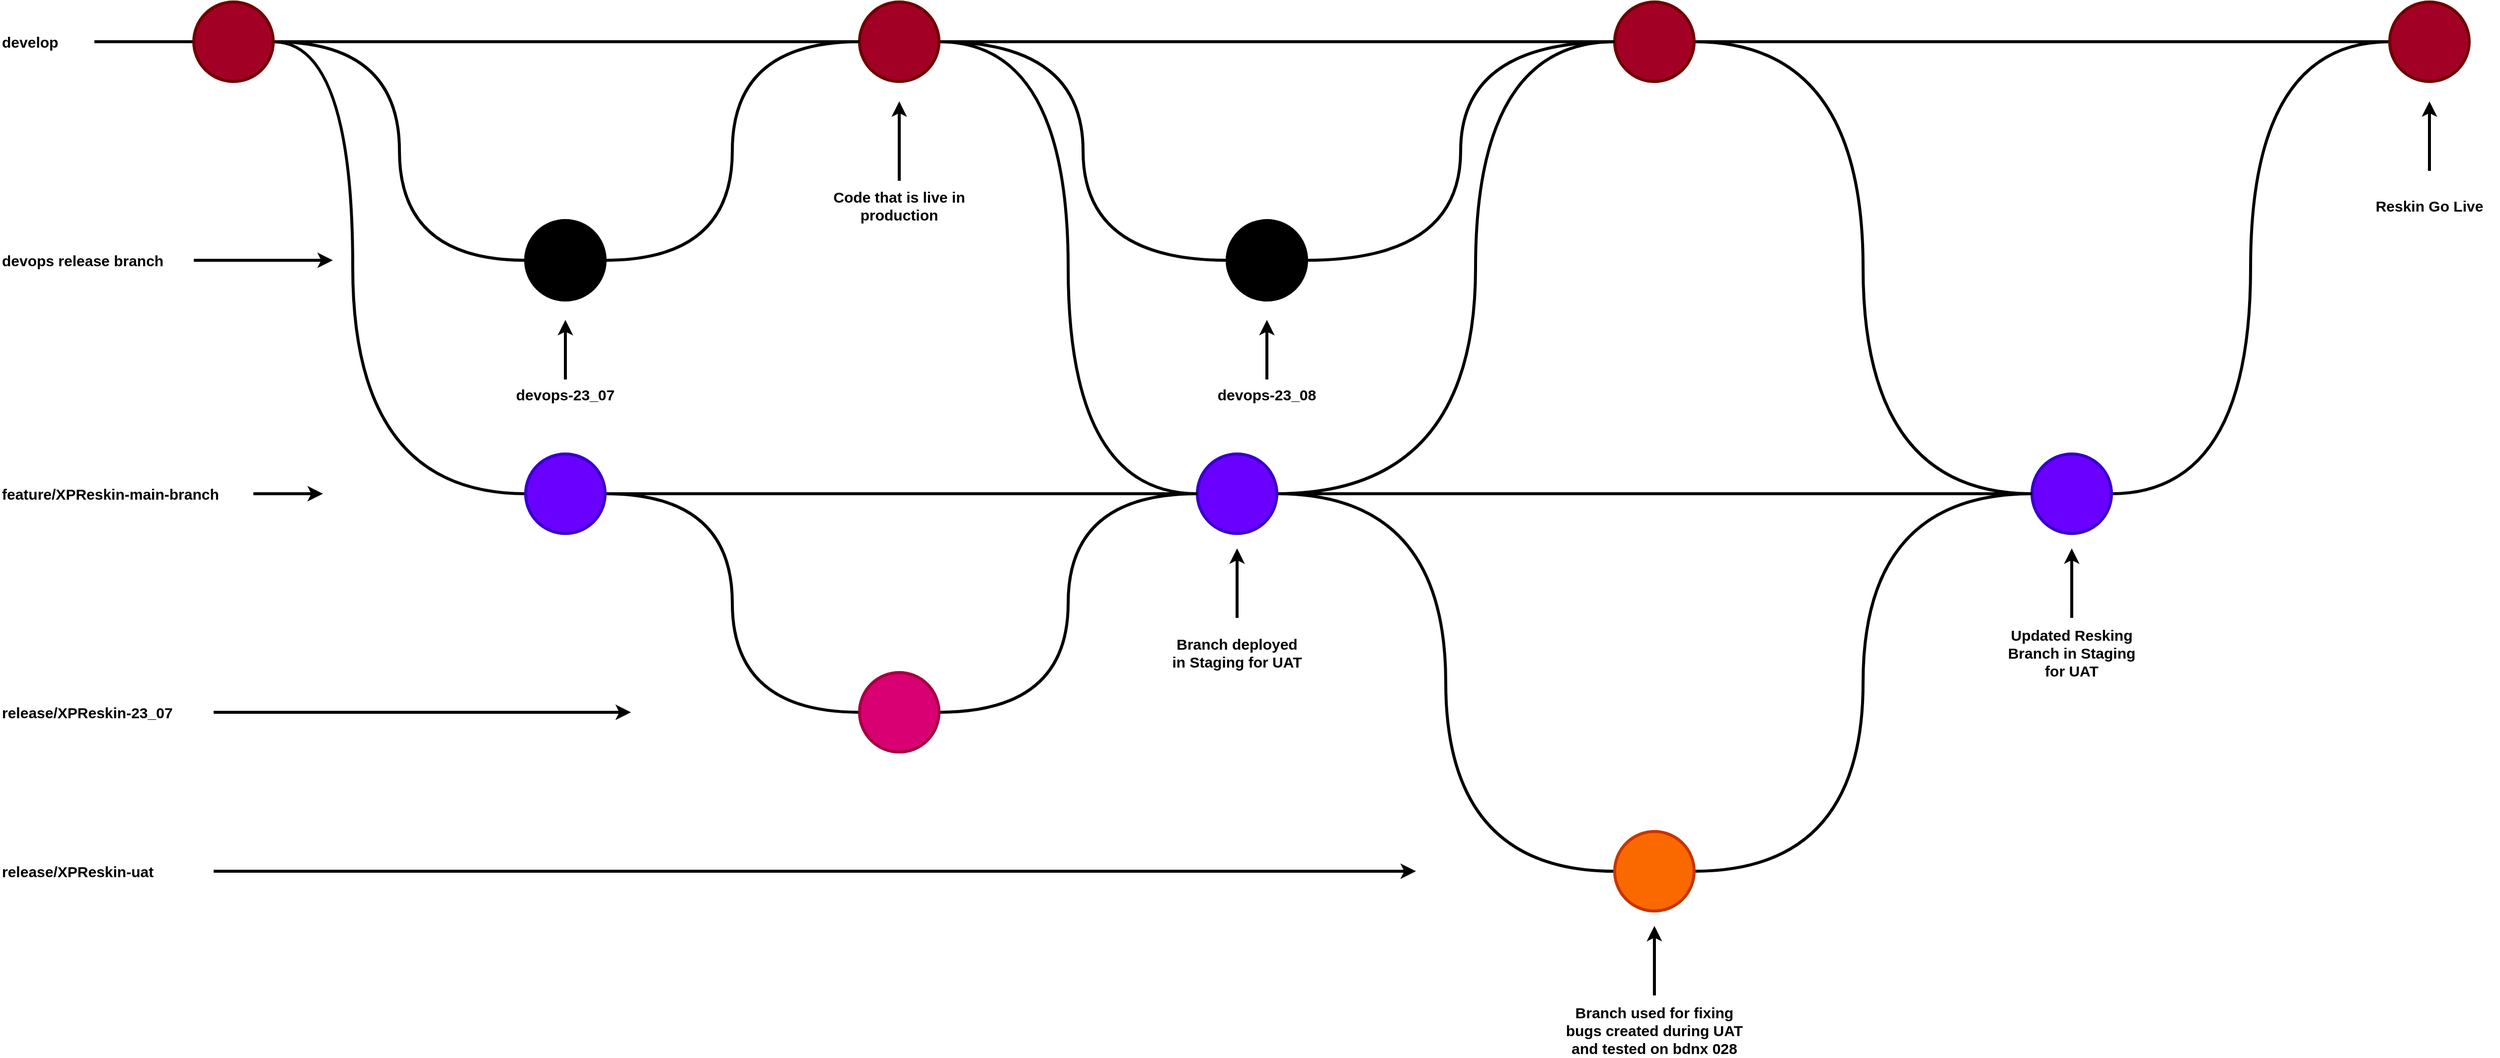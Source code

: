 <mxfile version="21.3.3" type="github">
  <diagram name="Page-1" id="XkX_cjjp-_KfIXsUQLew">
    <mxGraphModel dx="4558" dy="2154" grid="1" gridSize="10" guides="1" tooltips="1" connect="1" arrows="1" fold="1" page="1" pageScale="1" pageWidth="827" pageHeight="1169" math="0" shadow="0">
      <root>
        <mxCell id="0" />
        <mxCell id="1" parent="0" />
        <mxCell id="jHTALao59KUQ5XIKS-jL-4" style="edgeStyle=orthogonalEdgeStyle;rounded=0;orthogonalLoop=1;jettySize=auto;html=1;entryX=0;entryY=0.5;entryDx=0;entryDy=0;endArrow=none;endFill=0;curved=1;strokeWidth=3;fontStyle=1;fontSize=15;" parent="1" source="jHTALao59KUQ5XIKS-jL-1" target="jHTALao59KUQ5XIKS-jL-3" edge="1">
          <mxGeometry relative="1" as="geometry" />
        </mxCell>
        <mxCell id="jHTALao59KUQ5XIKS-jL-6" style="edgeStyle=orthogonalEdgeStyle;rounded=0;orthogonalLoop=1;jettySize=auto;html=1;entryX=0;entryY=0.5;entryDx=0;entryDy=0;curved=1;endArrow=none;endFill=0;strokeWidth=3;fontStyle=1;fontSize=15;" parent="1" source="jHTALao59KUQ5XIKS-jL-1" target="jHTALao59KUQ5XIKS-jL-5" edge="1">
          <mxGeometry relative="1" as="geometry" />
        </mxCell>
        <mxCell id="jHTALao59KUQ5XIKS-jL-7" style="edgeStyle=orthogonalEdgeStyle;rounded=0;orthogonalLoop=1;jettySize=auto;html=1;endArrow=none;endFill=0;strokeWidth=3;fontStyle=1;fontSize=15;" parent="1" source="jHTALao59KUQ5XIKS-jL-1" edge="1">
          <mxGeometry relative="1" as="geometry">
            <mxPoint x="-60" y="300" as="targetPoint" />
          </mxGeometry>
        </mxCell>
        <mxCell id="jHTALao59KUQ5XIKS-jL-17" style="edgeStyle=orthogonalEdgeStyle;rounded=0;orthogonalLoop=1;jettySize=auto;html=1;entryX=0;entryY=0.5;entryDx=0;entryDy=0;endArrow=none;endFill=0;curved=1;strokeWidth=3;fontStyle=1;fontSize=15;" parent="1" source="jHTALao59KUQ5XIKS-jL-1" target="jHTALao59KUQ5XIKS-jL-12" edge="1">
          <mxGeometry relative="1" as="geometry">
            <Array as="points">
              <mxPoint x="200" y="300" />
              <mxPoint x="200" y="755" />
            </Array>
          </mxGeometry>
        </mxCell>
        <mxCell id="jHTALao59KUQ5XIKS-jL-1" value="" style="ellipse;whiteSpace=wrap;html=1;aspect=fixed;fillColor=#a20025;fontColor=#ffffff;strokeColor=#6F0000;strokeWidth=3;fontStyle=1;fontSize=15;" parent="1" vertex="1">
          <mxGeometry x="40" y="260" width="80" height="80" as="geometry" />
        </mxCell>
        <mxCell id="jHTALao59KUQ5XIKS-jL-21" style="edgeStyle=orthogonalEdgeStyle;rounded=0;orthogonalLoop=1;jettySize=auto;html=1;entryX=0;entryY=0.5;entryDx=0;entryDy=0;endArrow=none;endFill=0;curved=1;strokeWidth=3;fontStyle=1;fontSize=15;" parent="1" source="jHTALao59KUQ5XIKS-jL-3" target="jHTALao59KUQ5XIKS-jL-19" edge="1">
          <mxGeometry relative="1" as="geometry" />
        </mxCell>
        <mxCell id="jHTALao59KUQ5XIKS-jL-30" style="edgeStyle=orthogonalEdgeStyle;rounded=0;orthogonalLoop=1;jettySize=auto;html=1;entryX=0;entryY=0.5;entryDx=0;entryDy=0;endArrow=none;endFill=0;strokeWidth=3;fontStyle=1;fontSize=15;" parent="1" source="jHTALao59KUQ5XIKS-jL-3" target="jHTALao59KUQ5XIKS-jL-28" edge="1">
          <mxGeometry relative="1" as="geometry" />
        </mxCell>
        <mxCell id="sXQy6IzuUlfNQ7wl0rQI-4" style="edgeStyle=orthogonalEdgeStyle;rounded=0;orthogonalLoop=1;jettySize=auto;html=1;entryX=0;entryY=0.5;entryDx=0;entryDy=0;curved=1;strokeWidth=3;endArrow=none;endFill=0;" parent="1" source="jHTALao59KUQ5XIKS-jL-3" target="sXQy6IzuUlfNQ7wl0rQI-3" edge="1">
          <mxGeometry relative="1" as="geometry" />
        </mxCell>
        <mxCell id="jHTALao59KUQ5XIKS-jL-3" value="" style="ellipse;whiteSpace=wrap;html=1;aspect=fixed;fillColor=#a20025;fontColor=#ffffff;strokeColor=#6F0000;strokeWidth=3;fontStyle=1;fontSize=15;" parent="1" vertex="1">
          <mxGeometry x="710" y="260" width="80" height="80" as="geometry" />
        </mxCell>
        <mxCell id="jHTALao59KUQ5XIKS-jL-9" style="edgeStyle=orthogonalEdgeStyle;rounded=0;orthogonalLoop=1;jettySize=auto;html=1;entryX=0;entryY=0.5;entryDx=0;entryDy=0;endArrow=none;endFill=0;curved=1;strokeWidth=3;fontStyle=1;fontSize=15;" parent="1" source="jHTALao59KUQ5XIKS-jL-5" target="jHTALao59KUQ5XIKS-jL-3" edge="1">
          <mxGeometry relative="1" as="geometry" />
        </mxCell>
        <mxCell id="jHTALao59KUQ5XIKS-jL-5" value="" style="ellipse;whiteSpace=wrap;html=1;aspect=fixed;fillColor=#000000;fillStyle=solid;strokeWidth=3;fontStyle=1;fontSize=15;" parent="1" vertex="1">
          <mxGeometry x="374" y="480" width="80" height="80" as="geometry" />
        </mxCell>
        <mxCell id="jHTALao59KUQ5XIKS-jL-8" value="develop" style="text;strokeColor=none;align=left;fillColor=none;html=1;verticalAlign=middle;whiteSpace=wrap;rounded=0;strokeWidth=3;fontStyle=1;fontSize=15;" parent="1" vertex="1">
          <mxGeometry x="-155" y="285" width="60" height="30" as="geometry" />
        </mxCell>
        <mxCell id="jHTALao59KUQ5XIKS-jL-11" style="edgeStyle=orthogonalEdgeStyle;rounded=0;orthogonalLoop=1;jettySize=auto;html=1;strokeWidth=3;fontStyle=1;fontSize=15;" parent="1" source="jHTALao59KUQ5XIKS-jL-10" edge="1">
          <mxGeometry relative="1" as="geometry">
            <mxPoint x="180" y="520" as="targetPoint" />
          </mxGeometry>
        </mxCell>
        <mxCell id="jHTALao59KUQ5XIKS-jL-10" value="devops release branch" style="text;strokeColor=none;align=left;fillColor=none;html=1;verticalAlign=middle;whiteSpace=wrap;rounded=0;strokeWidth=3;fontStyle=1;fontSize=15;" parent="1" vertex="1">
          <mxGeometry x="-155" y="505" width="195" height="30" as="geometry" />
        </mxCell>
        <mxCell id="jHTALao59KUQ5XIKS-jL-20" style="edgeStyle=orthogonalEdgeStyle;rounded=0;orthogonalLoop=1;jettySize=auto;html=1;endArrow=none;endFill=0;strokeWidth=3;fontStyle=1;fontSize=15;" parent="1" source="jHTALao59KUQ5XIKS-jL-12" target="jHTALao59KUQ5XIKS-jL-19" edge="1">
          <mxGeometry relative="1" as="geometry" />
        </mxCell>
        <mxCell id="jHTALao59KUQ5XIKS-jL-24" style="edgeStyle=orthogonalEdgeStyle;rounded=0;orthogonalLoop=1;jettySize=auto;html=1;entryX=0;entryY=0.5;entryDx=0;entryDy=0;curved=1;endArrow=none;endFill=0;strokeWidth=3;fontStyle=1;fontSize=15;" parent="1" source="jHTALao59KUQ5XIKS-jL-12" target="jHTALao59KUQ5XIKS-jL-23" edge="1">
          <mxGeometry relative="1" as="geometry" />
        </mxCell>
        <mxCell id="jHTALao59KUQ5XIKS-jL-12" value="" style="ellipse;whiteSpace=wrap;html=1;aspect=fixed;fillColor=#6a00ff;fontColor=#ffffff;strokeColor=#3700CC;strokeWidth=3;fontStyle=1;fontSize=15;" parent="1" vertex="1">
          <mxGeometry x="374" y="715" width="80" height="80" as="geometry" />
        </mxCell>
        <mxCell id="jHTALao59KUQ5XIKS-jL-25" style="edgeStyle=orthogonalEdgeStyle;rounded=0;orthogonalLoop=1;jettySize=auto;html=1;strokeWidth=3;fontStyle=1;fontSize=15;" parent="1" source="jHTALao59KUQ5XIKS-jL-14" edge="1">
          <mxGeometry relative="1" as="geometry">
            <mxPoint x="480.0" y="975" as="targetPoint" />
          </mxGeometry>
        </mxCell>
        <mxCell id="jHTALao59KUQ5XIKS-jL-14" value="release/XPReskin-23_07" style="text;strokeColor=none;align=left;fillColor=none;html=1;verticalAlign=middle;whiteSpace=wrap;rounded=0;strokeWidth=3;fontStyle=1;fontSize=15;" parent="1" vertex="1">
          <mxGeometry x="-155" y="960" width="215" height="30" as="geometry" />
        </mxCell>
        <mxCell id="jHTALao59KUQ5XIKS-jL-16" style="edgeStyle=orthogonalEdgeStyle;rounded=0;orthogonalLoop=1;jettySize=auto;html=1;strokeWidth=3;fontStyle=1;fontSize=15;" parent="1" source="jHTALao59KUQ5XIKS-jL-15" edge="1">
          <mxGeometry relative="1" as="geometry">
            <mxPoint x="170" y="755" as="targetPoint" />
          </mxGeometry>
        </mxCell>
        <mxCell id="jHTALao59KUQ5XIKS-jL-15" value="feature/XPReskin-main-branch" style="text;strokeColor=none;align=left;fillColor=none;html=1;verticalAlign=middle;whiteSpace=wrap;rounded=0;strokeWidth=3;fontStyle=1;fontSize=15;" parent="1" vertex="1">
          <mxGeometry x="-155" y="740" width="255" height="30" as="geometry" />
        </mxCell>
        <mxCell id="jHTALao59KUQ5XIKS-jL-29" style="edgeStyle=orthogonalEdgeStyle;rounded=0;orthogonalLoop=1;jettySize=auto;html=1;entryX=0;entryY=0.5;entryDx=0;entryDy=0;curved=1;endArrow=none;endFill=0;strokeWidth=3;fontStyle=1;fontSize=15;" parent="1" source="jHTALao59KUQ5XIKS-jL-19" target="jHTALao59KUQ5XIKS-jL-28" edge="1">
          <mxGeometry relative="1" as="geometry">
            <Array as="points">
              <mxPoint x="1330" y="755" />
              <mxPoint x="1330" y="300" />
            </Array>
          </mxGeometry>
        </mxCell>
        <mxCell id="sXQy6IzuUlfNQ7wl0rQI-10" style="edgeStyle=orthogonalEdgeStyle;rounded=0;orthogonalLoop=1;jettySize=auto;html=1;strokeWidth=3;endArrow=none;endFill=0;" parent="1" source="jHTALao59KUQ5XIKS-jL-19" target="sXQy6IzuUlfNQ7wl0rQI-8" edge="1">
          <mxGeometry relative="1" as="geometry" />
        </mxCell>
        <mxCell id="sXQy6IzuUlfNQ7wl0rQI-18" style="edgeStyle=orthogonalEdgeStyle;rounded=0;orthogonalLoop=1;jettySize=auto;html=1;entryX=0;entryY=0.5;entryDx=0;entryDy=0;endArrow=none;endFill=0;curved=1;strokeWidth=3;" parent="1" source="jHTALao59KUQ5XIKS-jL-19" target="sXQy6IzuUlfNQ7wl0rQI-15" edge="1">
          <mxGeometry relative="1" as="geometry" />
        </mxCell>
        <mxCell id="jHTALao59KUQ5XIKS-jL-19" value="" style="ellipse;whiteSpace=wrap;html=1;aspect=fixed;fillColor=#6a00ff;fontColor=#ffffff;strokeColor=#3700CC;strokeWidth=3;fontStyle=1;fontSize=15;" parent="1" vertex="1">
          <mxGeometry x="1050" y="715" width="80" height="80" as="geometry" />
        </mxCell>
        <mxCell id="jHTALao59KUQ5XIKS-jL-27" style="edgeStyle=orthogonalEdgeStyle;rounded=0;orthogonalLoop=1;jettySize=auto;html=1;entryX=0;entryY=0.5;entryDx=0;entryDy=0;curved=1;endArrow=none;endFill=0;strokeWidth=3;fontStyle=1;fontSize=15;" parent="1" source="jHTALao59KUQ5XIKS-jL-23" target="jHTALao59KUQ5XIKS-jL-19" edge="1">
          <mxGeometry relative="1" as="geometry" />
        </mxCell>
        <mxCell id="jHTALao59KUQ5XIKS-jL-23" value="" style="ellipse;whiteSpace=wrap;html=1;aspect=fixed;fillColor=#d80073;fontColor=#ffffff;strokeColor=#A50040;strokeWidth=3;fontStyle=1;fontSize=15;" parent="1" vertex="1">
          <mxGeometry x="710" y="935" width="80" height="80" as="geometry" />
        </mxCell>
        <mxCell id="sXQy6IzuUlfNQ7wl0rQI-9" style="edgeStyle=orthogonalEdgeStyle;rounded=0;orthogonalLoop=1;jettySize=auto;html=1;entryX=0;entryY=0.5;entryDx=0;entryDy=0;curved=1;strokeWidth=3;endArrow=none;endFill=0;" parent="1" source="jHTALao59KUQ5XIKS-jL-28" target="sXQy6IzuUlfNQ7wl0rQI-8" edge="1">
          <mxGeometry relative="1" as="geometry" />
        </mxCell>
        <mxCell id="sXQy6IzuUlfNQ7wl0rQI-14" style="edgeStyle=orthogonalEdgeStyle;rounded=0;orthogonalLoop=1;jettySize=auto;html=1;endArrow=none;endFill=0;strokeWidth=3;" parent="1" source="jHTALao59KUQ5XIKS-jL-28" target="sXQy6IzuUlfNQ7wl0rQI-13" edge="1">
          <mxGeometry relative="1" as="geometry" />
        </mxCell>
        <mxCell id="jHTALao59KUQ5XIKS-jL-28" value="" style="ellipse;whiteSpace=wrap;html=1;aspect=fixed;fillColor=#a20025;fontColor=#ffffff;strokeColor=#6F0000;strokeWidth=3;fontStyle=1;fontSize=15;" parent="1" vertex="1">
          <mxGeometry x="1470" y="260" width="80" height="80" as="geometry" />
        </mxCell>
        <mxCell id="jHTALao59KUQ5XIKS-jL-34" style="edgeStyle=orthogonalEdgeStyle;rounded=0;orthogonalLoop=1;jettySize=auto;html=1;strokeWidth=3;fontStyle=1;fontSize=15;" parent="1" edge="1">
          <mxGeometry relative="1" as="geometry">
            <mxPoint x="1090" y="810" as="targetPoint" />
            <mxPoint x="1090" y="880" as="sourcePoint" />
          </mxGeometry>
        </mxCell>
        <mxCell id="jHTALao59KUQ5XIKS-jL-33" value="Branch deployed in Staging for UAT" style="text;html=1;strokeColor=none;fillColor=none;align=center;verticalAlign=middle;whiteSpace=wrap;rounded=0;strokeWidth=3;fontStyle=1;fontSize=15;" parent="1" vertex="1">
          <mxGeometry x="1020" y="900" width="140" height="30" as="geometry" />
        </mxCell>
        <mxCell id="jHTALao59KUQ5XIKS-jL-39" style="edgeStyle=orthogonalEdgeStyle;rounded=0;orthogonalLoop=1;jettySize=auto;html=1;strokeWidth=3;fontStyle=1;fontSize=15;" parent="1" edge="1">
          <mxGeometry relative="1" as="geometry">
            <mxPoint x="750" y="360" as="targetPoint" />
            <mxPoint x="750" y="440" as="sourcePoint" />
          </mxGeometry>
        </mxCell>
        <mxCell id="jHTALao59KUQ5XIKS-jL-40" value="Code that is live in production" style="text;html=1;strokeColor=none;fillColor=none;align=center;verticalAlign=middle;whiteSpace=wrap;rounded=0;strokeWidth=3;fontStyle=1;fontSize=15;" parent="1" vertex="1">
          <mxGeometry x="680" y="450" width="140" height="30" as="geometry" />
        </mxCell>
        <mxCell id="sXQy6IzuUlfNQ7wl0rQI-2" style="edgeStyle=orthogonalEdgeStyle;rounded=0;orthogonalLoop=1;jettySize=auto;html=1;strokeWidth=3;" parent="1" source="sXQy6IzuUlfNQ7wl0rQI-1" edge="1">
          <mxGeometry relative="1" as="geometry">
            <mxPoint x="414.0" y="580.0" as="targetPoint" />
          </mxGeometry>
        </mxCell>
        <mxCell id="sXQy6IzuUlfNQ7wl0rQI-1" value="devops-23_07" style="text;html=1;strokeColor=none;fillColor=none;align=center;verticalAlign=middle;whiteSpace=wrap;rounded=0;strokeWidth=3;fontStyle=1;fontSize=15;" parent="1" vertex="1">
          <mxGeometry x="344" y="640" width="140" height="30" as="geometry" />
        </mxCell>
        <mxCell id="sXQy6IzuUlfNQ7wl0rQI-7" style="edgeStyle=orthogonalEdgeStyle;rounded=0;orthogonalLoop=1;jettySize=auto;html=1;entryX=0;entryY=0.5;entryDx=0;entryDy=0;curved=1;strokeWidth=3;endArrow=none;endFill=0;" parent="1" source="sXQy6IzuUlfNQ7wl0rQI-3" target="jHTALao59KUQ5XIKS-jL-28" edge="1">
          <mxGeometry relative="1" as="geometry" />
        </mxCell>
        <mxCell id="sXQy6IzuUlfNQ7wl0rQI-3" value="" style="ellipse;whiteSpace=wrap;html=1;aspect=fixed;fillColor=#000000;fillStyle=solid;strokeWidth=3;fontStyle=1;fontSize=15;" parent="1" vertex="1">
          <mxGeometry x="1080" y="480" width="80" height="80" as="geometry" />
        </mxCell>
        <mxCell id="sXQy6IzuUlfNQ7wl0rQI-5" style="edgeStyle=orthogonalEdgeStyle;rounded=0;orthogonalLoop=1;jettySize=auto;html=1;strokeWidth=3;" parent="1" source="sXQy6IzuUlfNQ7wl0rQI-6" edge="1">
          <mxGeometry relative="1" as="geometry">
            <mxPoint x="1120.0" y="580.0" as="targetPoint" />
          </mxGeometry>
        </mxCell>
        <mxCell id="sXQy6IzuUlfNQ7wl0rQI-6" value="devops-23_08" style="text;html=1;strokeColor=none;fillColor=none;align=center;verticalAlign=middle;whiteSpace=wrap;rounded=0;strokeWidth=3;fontStyle=1;fontSize=15;" parent="1" vertex="1">
          <mxGeometry x="1050" y="640" width="140" height="30" as="geometry" />
        </mxCell>
        <mxCell id="sXQy6IzuUlfNQ7wl0rQI-22" style="edgeStyle=orthogonalEdgeStyle;rounded=0;orthogonalLoop=1;jettySize=auto;html=1;entryX=0;entryY=0.5;entryDx=0;entryDy=0;curved=1;endArrow=none;endFill=0;strokeWidth=3;" parent="1" source="sXQy6IzuUlfNQ7wl0rQI-8" target="sXQy6IzuUlfNQ7wl0rQI-13" edge="1">
          <mxGeometry relative="1" as="geometry" />
        </mxCell>
        <mxCell id="sXQy6IzuUlfNQ7wl0rQI-8" value="" style="ellipse;whiteSpace=wrap;html=1;aspect=fixed;fillColor=#6a00ff;fontColor=#ffffff;strokeColor=#3700CC;strokeWidth=3;fontStyle=1;fontSize=15;" parent="1" vertex="1">
          <mxGeometry x="1890" y="715" width="80" height="80" as="geometry" />
        </mxCell>
        <mxCell id="sXQy6IzuUlfNQ7wl0rQI-11" style="edgeStyle=orthogonalEdgeStyle;rounded=0;orthogonalLoop=1;jettySize=auto;html=1;strokeWidth=3;fontStyle=1;fontSize=15;" parent="1" edge="1">
          <mxGeometry relative="1" as="geometry">
            <mxPoint x="1930" y="810" as="targetPoint" />
            <mxPoint x="1930" y="880" as="sourcePoint" />
          </mxGeometry>
        </mxCell>
        <mxCell id="sXQy6IzuUlfNQ7wl0rQI-12" value="Updated Resking Branch in Staging for UAT" style="text;html=1;strokeColor=none;fillColor=none;align=center;verticalAlign=middle;whiteSpace=wrap;rounded=0;strokeWidth=3;fontStyle=1;fontSize=15;" parent="1" vertex="1">
          <mxGeometry x="1860" y="900" width="140" height="30" as="geometry" />
        </mxCell>
        <mxCell id="sXQy6IzuUlfNQ7wl0rQI-13" value="" style="ellipse;whiteSpace=wrap;html=1;aspect=fixed;fillColor=#a20025;fontColor=#ffffff;strokeColor=#6F0000;strokeWidth=3;fontStyle=1;fontSize=15;" parent="1" vertex="1">
          <mxGeometry x="2250" y="260" width="80" height="80" as="geometry" />
        </mxCell>
        <mxCell id="sXQy6IzuUlfNQ7wl0rQI-19" style="edgeStyle=orthogonalEdgeStyle;rounded=0;orthogonalLoop=1;jettySize=auto;html=1;entryX=0;entryY=0.5;entryDx=0;entryDy=0;endArrow=none;endFill=0;curved=1;strokeWidth=3;" parent="1" source="sXQy6IzuUlfNQ7wl0rQI-15" target="sXQy6IzuUlfNQ7wl0rQI-8" edge="1">
          <mxGeometry relative="1" as="geometry" />
        </mxCell>
        <mxCell id="sXQy6IzuUlfNQ7wl0rQI-15" value="" style="ellipse;whiteSpace=wrap;html=1;aspect=fixed;fillColor=#fa6800;fontColor=#000000;strokeColor=#C73500;strokeWidth=3;fontStyle=1;fontSize=15;" parent="1" vertex="1">
          <mxGeometry x="1470" y="1095" width="80" height="80" as="geometry" />
        </mxCell>
        <mxCell id="sXQy6IzuUlfNQ7wl0rQI-16" style="edgeStyle=orthogonalEdgeStyle;rounded=0;orthogonalLoop=1;jettySize=auto;html=1;strokeWidth=3;fontStyle=1;fontSize=15;" parent="1" source="sXQy6IzuUlfNQ7wl0rQI-17" edge="1">
          <mxGeometry relative="1" as="geometry">
            <mxPoint x="1270" y="1135" as="targetPoint" />
          </mxGeometry>
        </mxCell>
        <mxCell id="sXQy6IzuUlfNQ7wl0rQI-17" value="release/XPReskin-uat" style="text;strokeColor=none;align=left;fillColor=none;html=1;verticalAlign=middle;whiteSpace=wrap;rounded=0;strokeWidth=3;fontStyle=1;fontSize=15;" parent="1" vertex="1">
          <mxGeometry x="-155" y="1120" width="215" height="30" as="geometry" />
        </mxCell>
        <mxCell id="sXQy6IzuUlfNQ7wl0rQI-20" style="edgeStyle=orthogonalEdgeStyle;rounded=0;orthogonalLoop=1;jettySize=auto;html=1;strokeWidth=3;fontStyle=1;fontSize=15;" parent="1" edge="1">
          <mxGeometry relative="1" as="geometry">
            <mxPoint x="1510" y="1190" as="targetPoint" />
            <mxPoint x="1510" y="1260" as="sourcePoint" />
          </mxGeometry>
        </mxCell>
        <mxCell id="sXQy6IzuUlfNQ7wl0rQI-21" value="Branch used for fixing bugs created during UAT and tested on bdnx 028" style="text;html=1;strokeColor=none;fillColor=none;align=center;verticalAlign=middle;whiteSpace=wrap;rounded=0;strokeWidth=3;fontStyle=1;fontSize=15;" parent="1" vertex="1">
          <mxGeometry x="1410" y="1280" width="200" height="30" as="geometry" />
        </mxCell>
        <mxCell id="sXQy6IzuUlfNQ7wl0rQI-23" style="edgeStyle=orthogonalEdgeStyle;rounded=0;orthogonalLoop=1;jettySize=auto;html=1;strokeWidth=3;fontStyle=1;fontSize=15;" parent="1" edge="1">
          <mxGeometry relative="1" as="geometry">
            <mxPoint x="2290" y="360" as="targetPoint" />
            <mxPoint x="2290" y="430" as="sourcePoint" />
          </mxGeometry>
        </mxCell>
        <mxCell id="sXQy6IzuUlfNQ7wl0rQI-24" value="Reskin Go Live" style="text;html=1;strokeColor=none;fillColor=none;align=center;verticalAlign=middle;whiteSpace=wrap;rounded=0;strokeWidth=3;fontStyle=1;fontSize=15;" parent="1" vertex="1">
          <mxGeometry x="2220" y="450" width="140" height="30" as="geometry" />
        </mxCell>
      </root>
    </mxGraphModel>
  </diagram>
</mxfile>
